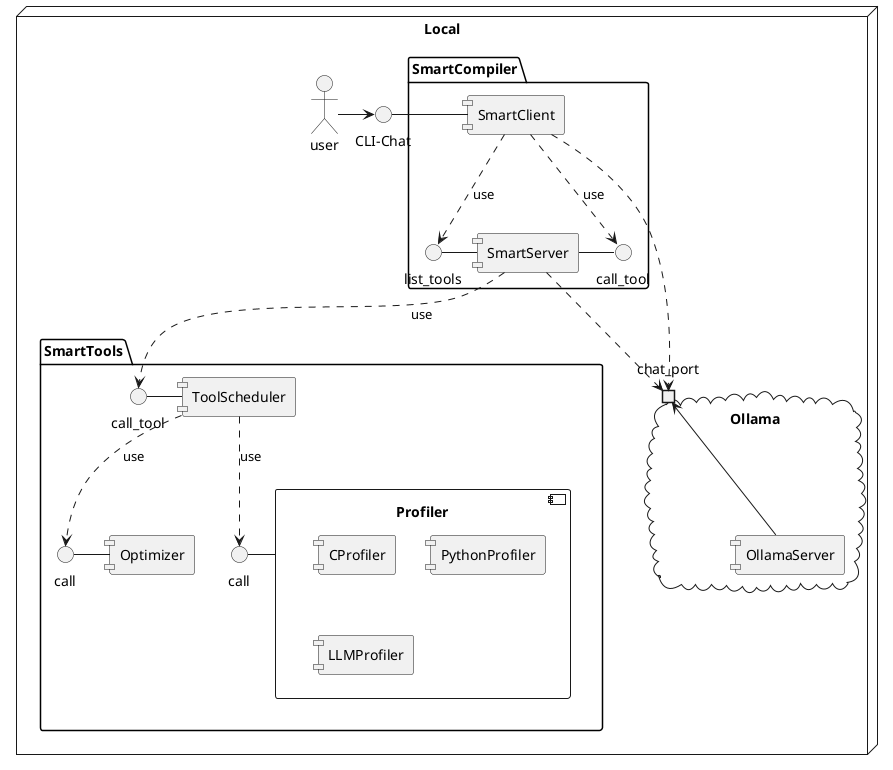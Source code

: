 @startuml

skinparam componentStyle uml1

node "Local" {
    actor user
    interface "CLI-Chat" as SmartChat

    

   
    cloud "Ollama" {
        portin chat_port
        component "OllamaServer" { 
            [OllamaServer] -> chat_port
        }
    }

   
    

    package "SmartCompiler" {
        [SmartClient]
        [SmartServer]
        SmartChat - [SmartClient]
        interface "list_tools" as ListTools
        interface "call_tool" as ServerCallTool
        [SmartClient] ..> () ListTools: use
        ListTools - [SmartServer]
        [SmartServer] - ServerCallTool
        [SmartClient] ..> () ServerCallTool: use

    }

     package "SmartTools" {
        [Optimizer]
        interface "call_tool" as CallTool
        CallTool - [ToolScheduler]
        component "Profiler" {
            [CProfiler]
            [PythonProfiler]
            [LLMProfiler]
        }
        interface "call" as CallOptimizer
        interface "call" as CallProfiler
        CallOptimizer - [Optimizer]
        CallProfiler - [Profiler]
        [ToolScheduler] ..> CallOptimizer : use
        [ToolScheduler] ..> CallProfiler : use
    }




}

user -> SmartChat
[SmartClient] ..> chat_port
[SmartServer] ..> chat_port
[SmartServer] ..> CallTool : use


@enduml
